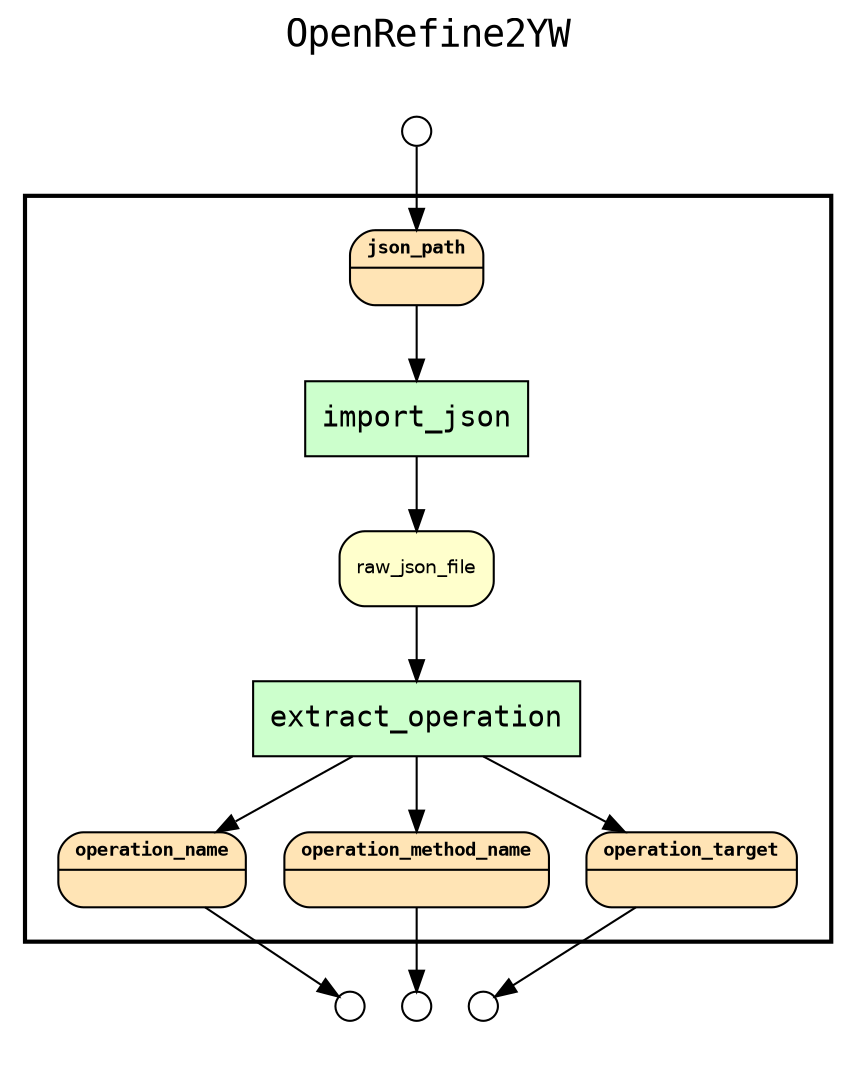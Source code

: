 
digraph yw_data_view {
rankdir=TB
fontname=Courier; fontsize=18; labelloc=t
label="OpenRefine2YW"
subgraph cluster_workflow { label=""; color=black; penwidth=2
subgraph cluster_workflow_inner { label=""; color=white
node[shape=box style="filled" fillcolor="#CCFFCC" peripheries=1 fontname=Courier]
import_json
extract_operation
node[shape=box style="filled" fillcolor="#CCFFCC" peripheries=1 fontname=Courier]
node[shape=box style="rounded,filled" fillcolor="#FFE4B5" peripheries=1 fontname="Courier-Bold" fontsize=9]
json_path[shape=record rankdir=LR label="{<f0> json_path |<f1>}"]
node[shape=box style="rounded,filled" fillcolor="#FFFFCC" peripheries=1 fontname=Helvetica]
raw_json_file
node[shape=box style="rounded,filled" fillcolor="#FFE4B5" peripheries=1 fontname="Courier-Bold" fontsize=9]
operation_name[shape=record rankdir=LR label="{<f0> operation_name |<f1>}"]
operation_method_name[shape=record rankdir=LR label="{<f0> operation_method_name |<f1>}"]
operation_target[shape=record rankdir=LR label="{<f0> operation_target |<f1>}"]
node[shape=box style="rounded,filled" fillcolor="#FFFFFF" peripheries=1 fontname=Helvetica]
}}
subgraph cluster_inflows { label=""; color=white; penwidth=2
subgraph cluster_inflows_inner { label=""; color=white
node[shape=circle fillcolor="#FFFFFF" peripheries=1 width=0.2]
json_path_inflow [label=""]
}}
subgraph cluster_outflows { label=""; color=white; penwidth=2
subgraph cluster_outflows_inner { label=""; color=white
node[shape=circle fillcolor="#FFFFFF" peripheries=1 width=0.2]
operation_target_outflow [label=""]
operation_method_name_outflow [label=""]
operation_name_outflow [label=""]
}}
json_path -> import_json
raw_json_file -> extract_operation
import_json -> raw_json_file
extract_operation -> operation_name
extract_operation -> operation_method_name
extract_operation -> operation_target
json_path_inflow -> json_path
operation_target -> operation_target_outflow
operation_method_name -> operation_method_name_outflow
operation_name -> operation_name_outflow
}

